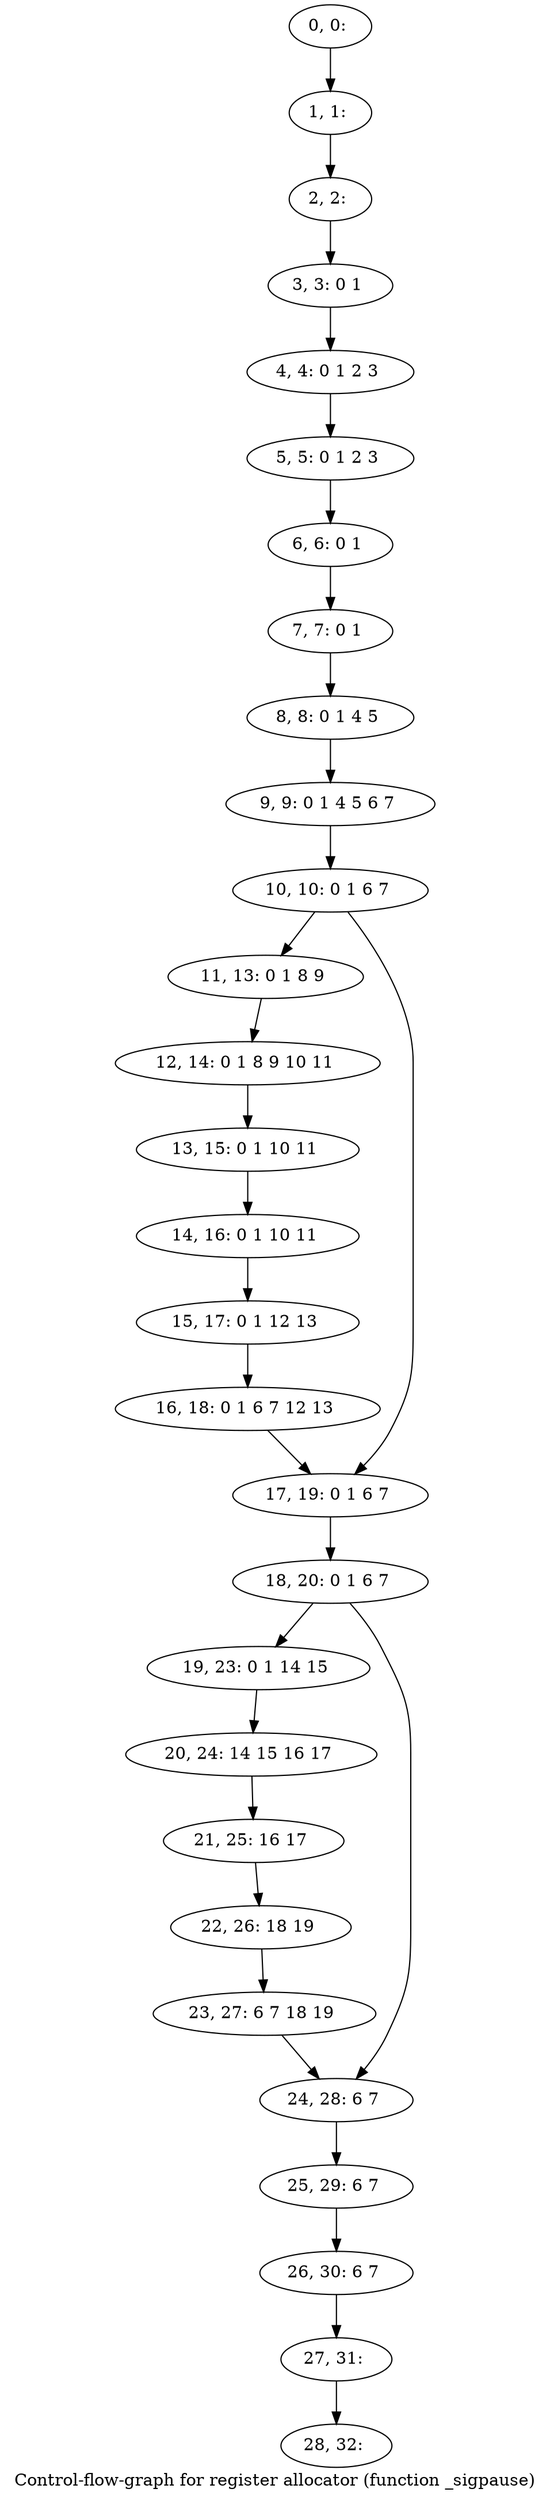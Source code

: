 digraph G {
graph [label="Control-flow-graph for register allocator (function _sigpause)"]
0[label="0, 0: "];
1[label="1, 1: "];
2[label="2, 2: "];
3[label="3, 3: 0 1 "];
4[label="4, 4: 0 1 2 3 "];
5[label="5, 5: 0 1 2 3 "];
6[label="6, 6: 0 1 "];
7[label="7, 7: 0 1 "];
8[label="8, 8: 0 1 4 5 "];
9[label="9, 9: 0 1 4 5 6 7 "];
10[label="10, 10: 0 1 6 7 "];
11[label="11, 13: 0 1 8 9 "];
12[label="12, 14: 0 1 8 9 10 11 "];
13[label="13, 15: 0 1 10 11 "];
14[label="14, 16: 0 1 10 11 "];
15[label="15, 17: 0 1 12 13 "];
16[label="16, 18: 0 1 6 7 12 13 "];
17[label="17, 19: 0 1 6 7 "];
18[label="18, 20: 0 1 6 7 "];
19[label="19, 23: 0 1 14 15 "];
20[label="20, 24: 14 15 16 17 "];
21[label="21, 25: 16 17 "];
22[label="22, 26: 18 19 "];
23[label="23, 27: 6 7 18 19 "];
24[label="24, 28: 6 7 "];
25[label="25, 29: 6 7 "];
26[label="26, 30: 6 7 "];
27[label="27, 31: "];
28[label="28, 32: "];
0->1 ;
1->2 ;
2->3 ;
3->4 ;
4->5 ;
5->6 ;
6->7 ;
7->8 ;
8->9 ;
9->10 ;
10->11 ;
10->17 ;
11->12 ;
12->13 ;
13->14 ;
14->15 ;
15->16 ;
16->17 ;
17->18 ;
18->19 ;
18->24 ;
19->20 ;
20->21 ;
21->22 ;
22->23 ;
23->24 ;
24->25 ;
25->26 ;
26->27 ;
27->28 ;
}
